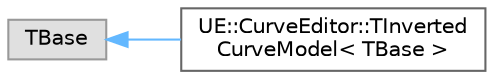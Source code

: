 digraph "Graphical Class Hierarchy"
{
 // INTERACTIVE_SVG=YES
 // LATEX_PDF_SIZE
  bgcolor="transparent";
  edge [fontname=Helvetica,fontsize=10,labelfontname=Helvetica,labelfontsize=10];
  node [fontname=Helvetica,fontsize=10,shape=box,height=0.2,width=0.4];
  rankdir="LR";
  Node0 [id="Node000000",label="TBase",height=0.2,width=0.4,color="grey60", fillcolor="#E0E0E0", style="filled",tooltip=" "];
  Node0 -> Node1 [id="edge6135_Node000000_Node000001",dir="back",color="steelblue1",style="solid",tooltip=" "];
  Node1 [id="Node000001",label="UE::CurveEditor::TInverted\lCurveModel\< TBase \>",height=0.2,width=0.4,color="grey40", fillcolor="white", style="filled",URL="$d0/dba/classUE_1_1CurveEditor_1_1TInvertedCurveModel.html",tooltip=" "];
}
